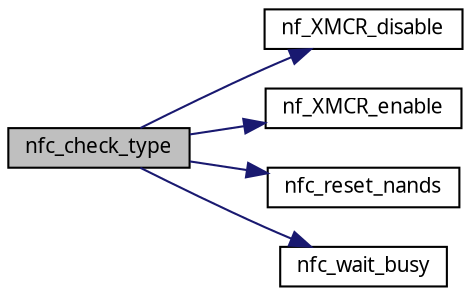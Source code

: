 digraph G
{
  edge [fontname="FreeSans.ttf",fontsize=10,labelfontname="FreeSans.ttf",labelfontsize=10];
  node [fontname="FreeSans.ttf",fontsize=10,shape=record];
  rankdir=LR;
  Node1 [label="nfc_check_type",height=0.2,width=0.4,color="black", fillcolor="grey75", style="filled" fontcolor="black"];
  Node1 -> Node2 [color="midnightblue",fontsize=10,style="solid",fontname="FreeSans.ttf"];
  Node2 [label="nf_XMCR_disable",height=0.2,width=0.4,color="black", fillcolor="white", style="filled",URL="$a00060.html#6008aafe936bca7bfc39a8db231c1e7b",tooltip="Disable the XMCR module of the AVR, to allow access to others peripherals that may..."];
  Node1 -> Node3 [color="midnightblue",fontsize=10,style="solid",fontname="FreeSans.ttf"];
  Node3 [label="nf_XMCR_enable",height=0.2,width=0.4,color="black", fillcolor="white", style="filled",URL="$a00060.html#2888ee8b7b2aad2f3e86eeff599729ca",tooltip="Enable the XMCR (Extending Memory Module) of the AVR to drive the NAND Flash."];
  Node1 -> Node4 [color="midnightblue",fontsize=10,style="solid",fontname="FreeSans.ttf"];
  Node4 [label="nfc_reset_nands",height=0.2,width=0.4,color="black", fillcolor="white", style="filled",URL="$a00060.html#ec96d29ad256f2dfc2ebfceddf08d6a9",tooltip="Reset all the NF devices."];
  Node1 -> Node5 [color="midnightblue",fontsize=10,style="solid",fontname="FreeSans.ttf"];
  Node5 [label="nfc_wait_busy",height=0.2,width=0.4,color="black", fillcolor="white", style="filled",URL="$a00060.html#479efac38d042c2f27684ec8087da576",tooltip="Tests the true busy."];
}
